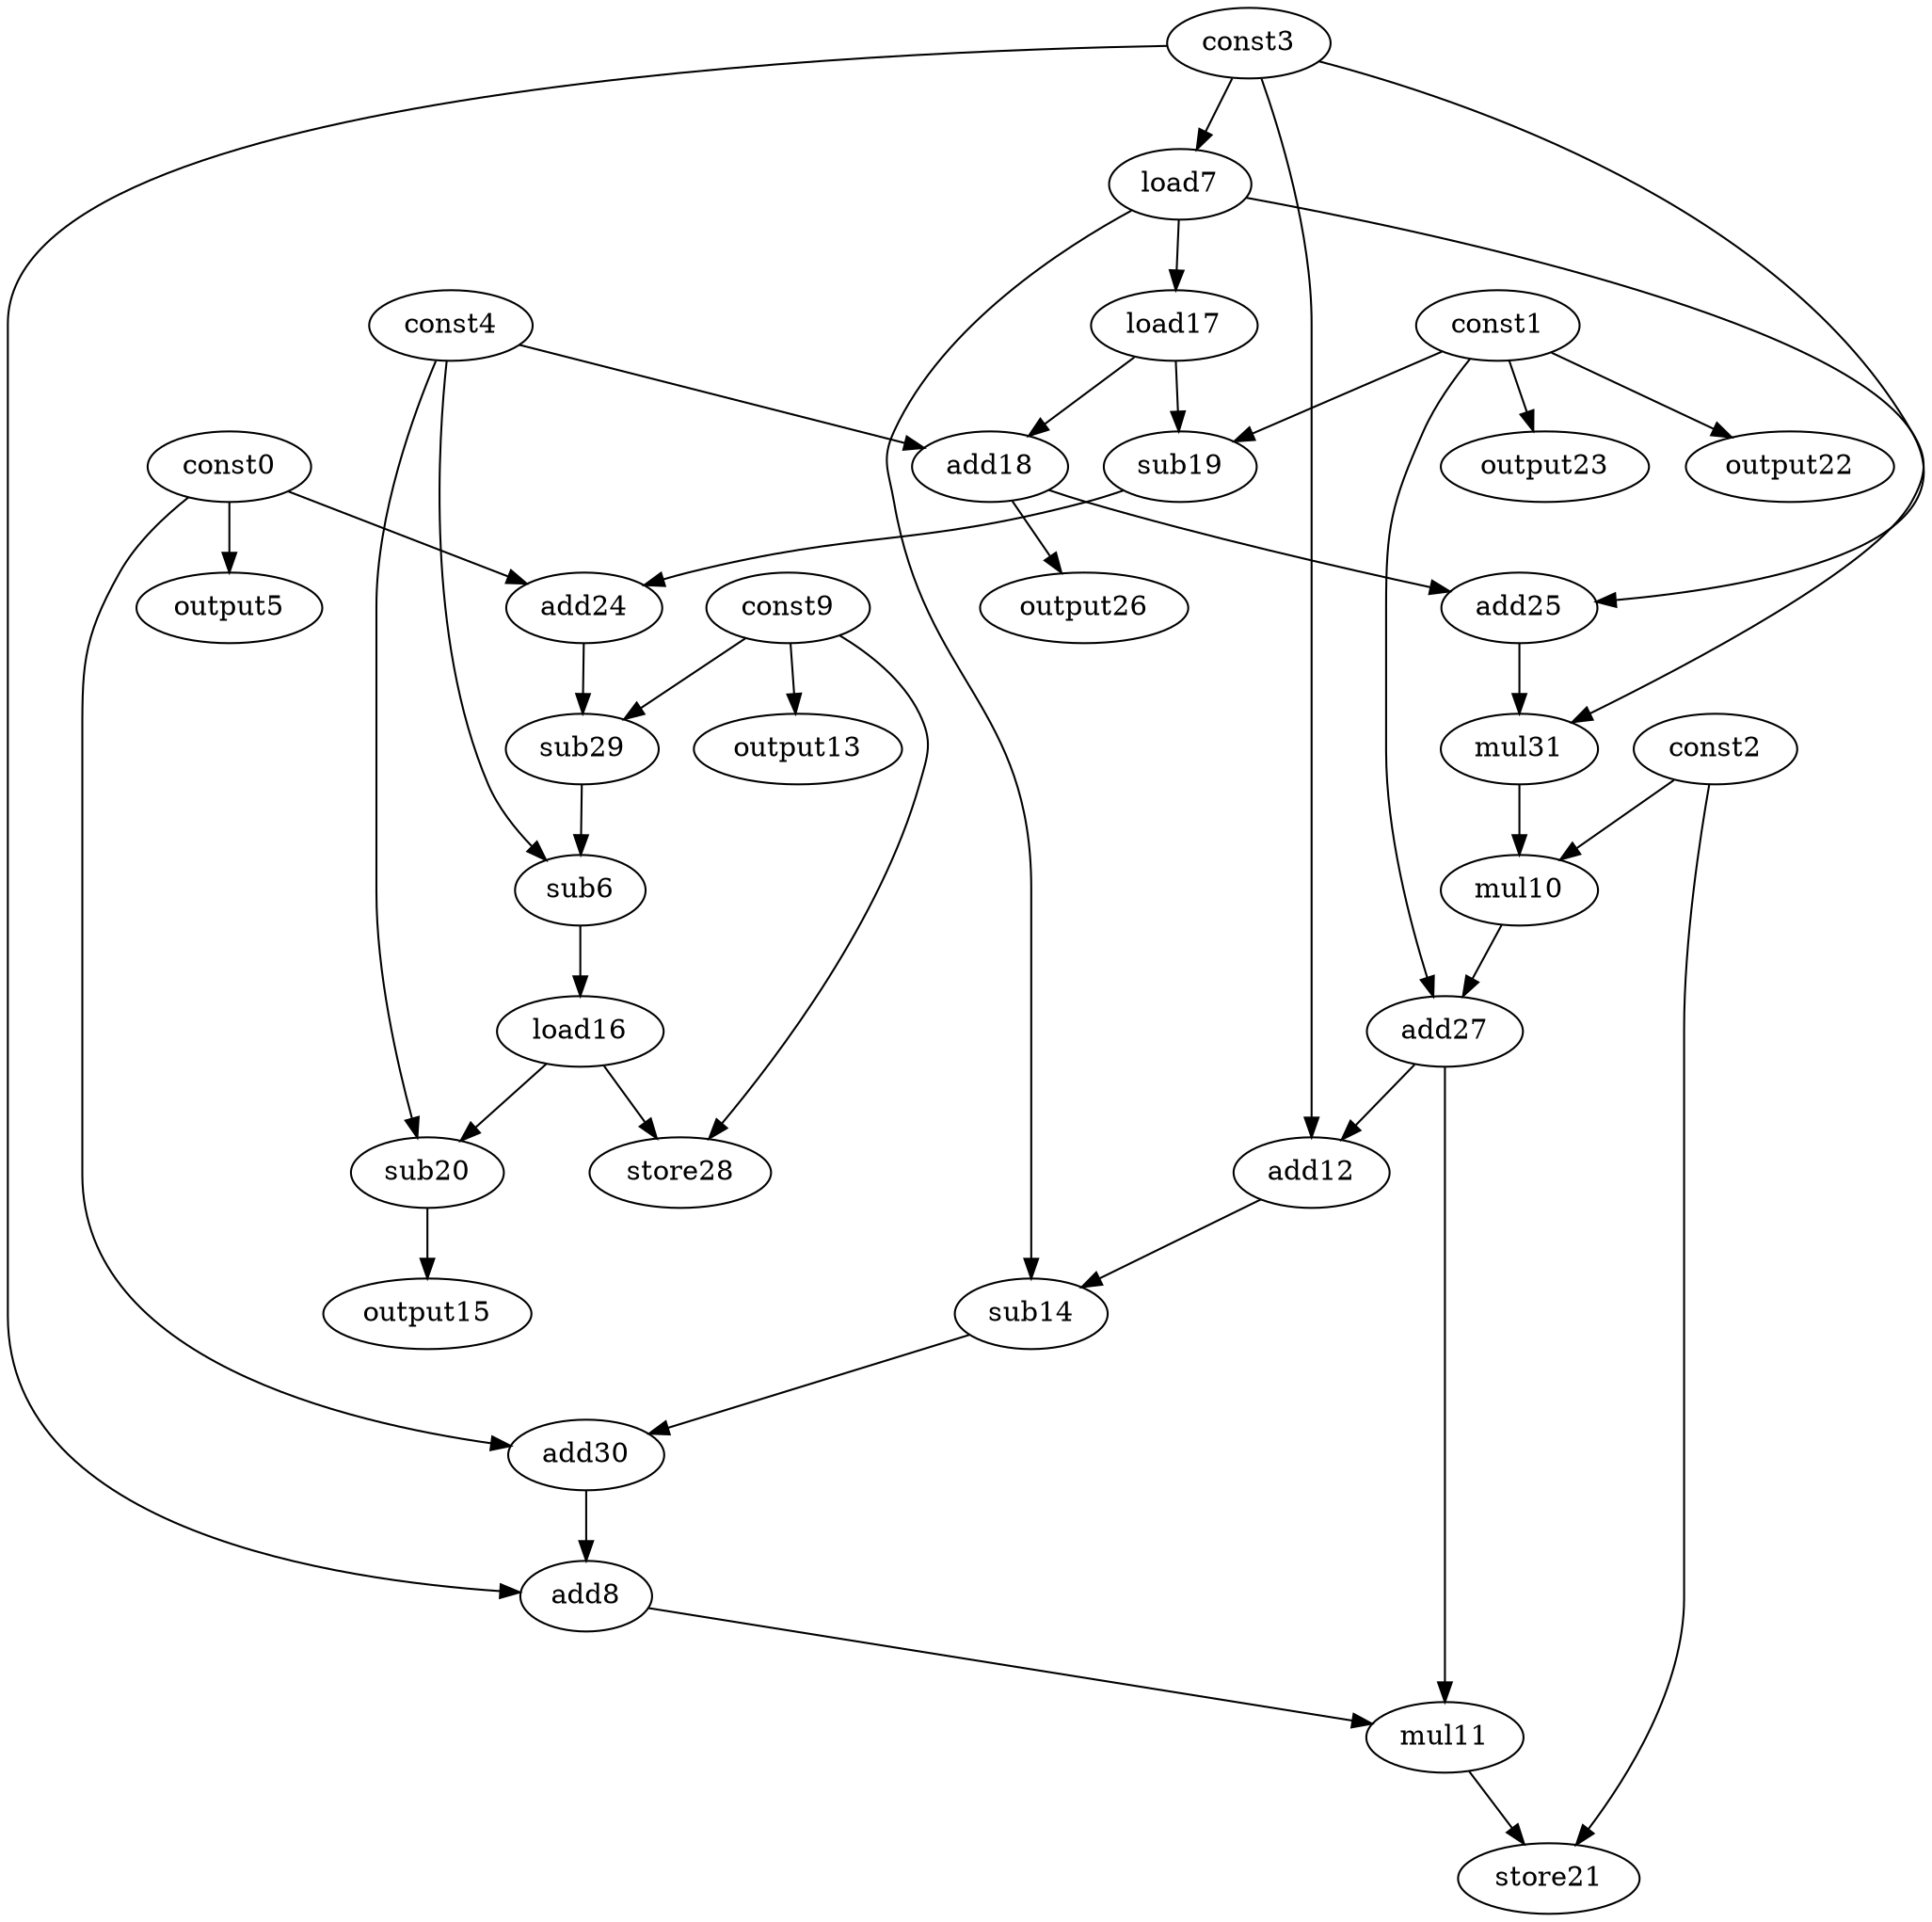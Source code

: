 digraph G { 
const0[opcode=const]; 
const1[opcode=const]; 
const2[opcode=const]; 
const3[opcode=const]; 
const4[opcode=const]; 
output5[opcode=output]; 
sub6[opcode=sub]; 
load7[opcode=load]; 
add8[opcode=add]; 
const9[opcode=const]; 
mul10[opcode=mul]; 
mul11[opcode=mul]; 
add12[opcode=add]; 
output13[opcode=output]; 
sub14[opcode=sub]; 
output15[opcode=output]; 
load16[opcode=load]; 
load17[opcode=load]; 
add18[opcode=add]; 
sub19[opcode=sub]; 
sub20[opcode=sub]; 
store21[opcode=store]; 
output22[opcode=output]; 
output23[opcode=output]; 
add24[opcode=add]; 
add25[opcode=add]; 
output26[opcode=output]; 
add27[opcode=add]; 
store28[opcode=store]; 
sub29[opcode=sub]; 
add30[opcode=add]; 
mul31[opcode=mul]; 
const0->output5[operand=0];
const3->load7[operand=0];
const9->output13[operand=0];
const1->output22[operand=0];
const1->output23[operand=0];
load7->load17[operand=0];
load17->add18[operand=0];
const4->add18[operand=1];
load17->sub19[operand=0];
const1->sub19[operand=1];
const0->add24[operand=0];
sub19->add24[operand=1];
add18->add25[operand=0];
const3->add25[operand=1];
add18->output26[operand=0];
add24->sub29[operand=0];
const9->sub29[operand=1];
add25->mul31[operand=0];
load7->mul31[operand=1];
const4->sub6[operand=0];
sub29->sub6[operand=1];
const2->mul10[operand=0];
mul31->mul10[operand=1];
sub6->load16[operand=0];
const1->add27[operand=0];
mul10->add27[operand=1];
add27->add12[operand=0];
const3->add12[operand=1];
load16->sub20[operand=0];
const4->sub20[operand=1];
load16->store28[operand=0];
const9->store28[operand=1];
add12->sub14[operand=0];
load7->sub14[operand=1];
sub20->output15[operand=0];
const0->add30[operand=0];
sub14->add30[operand=1];
const3->add8[operand=0];
add30->add8[operand=1];
add8->mul11[operand=0];
add27->mul11[operand=1];
const2->store21[operand=0];
mul11->store21[operand=1];
}
